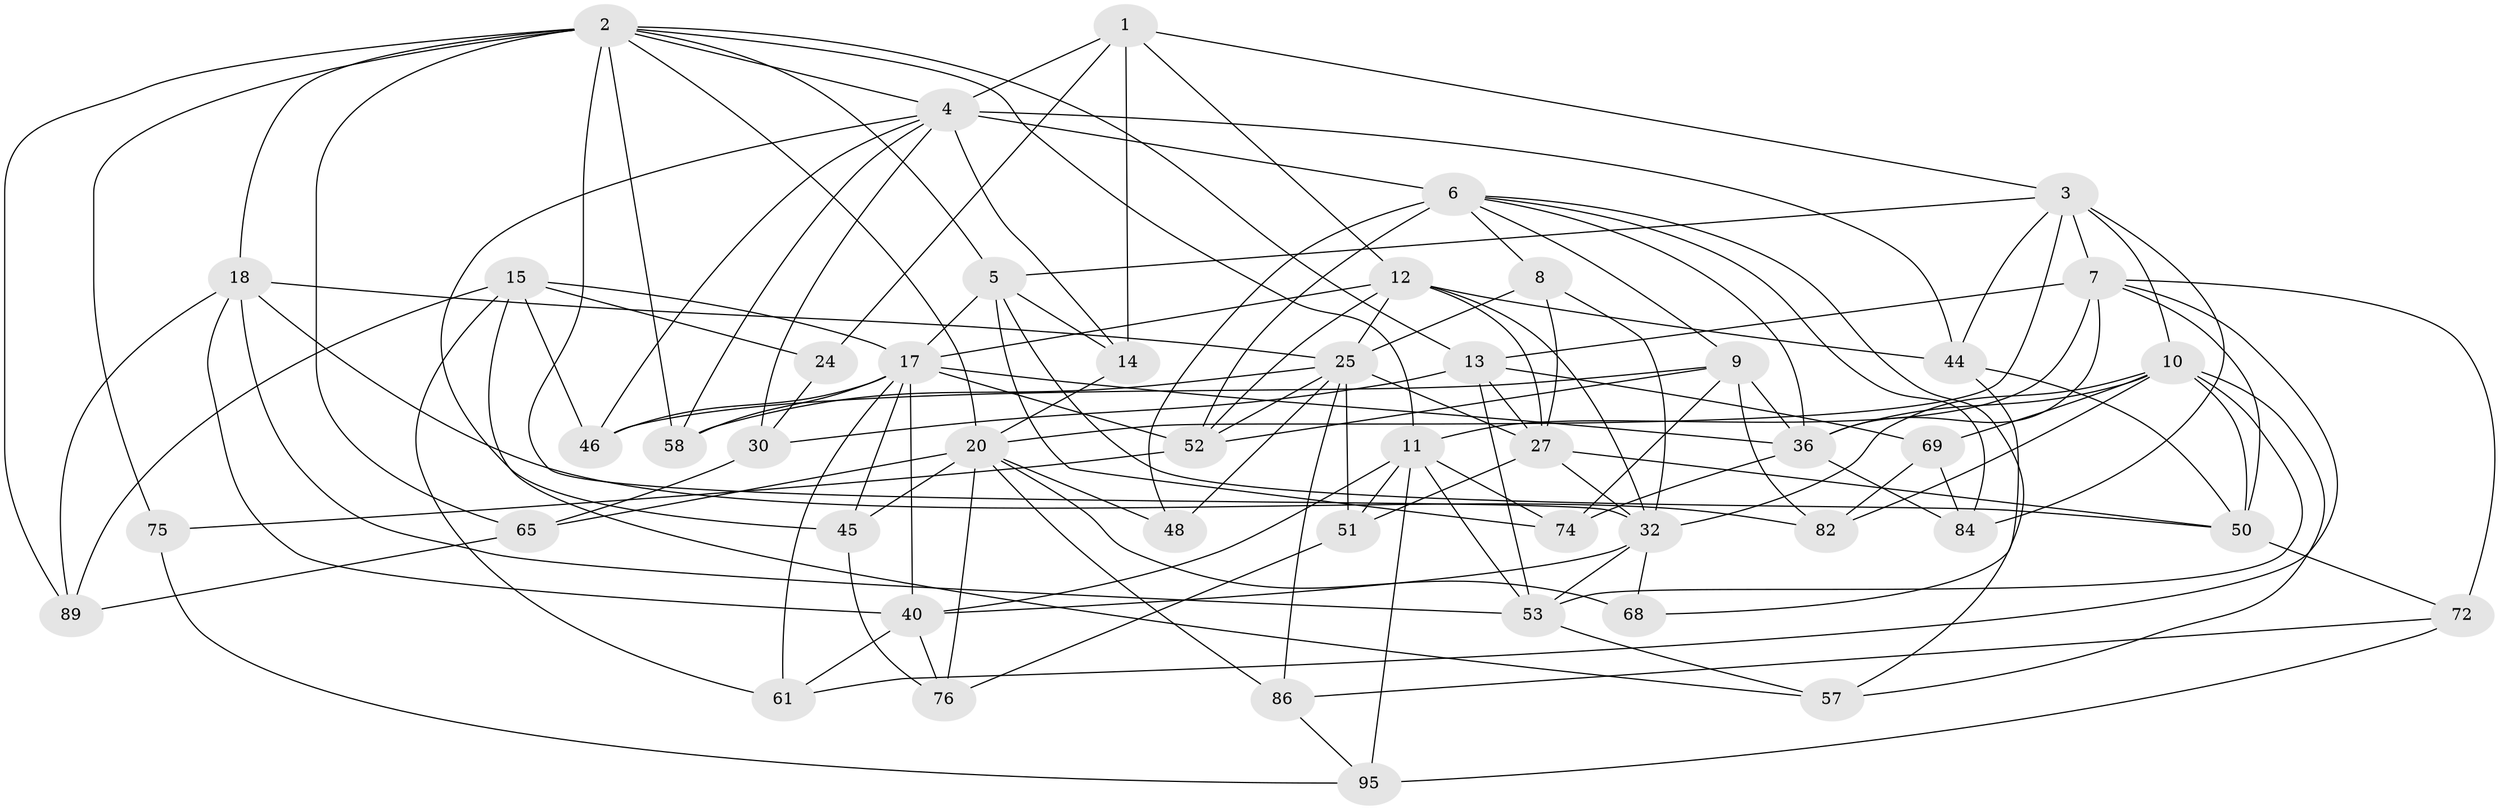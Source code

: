 // original degree distribution, {4: 1.0}
// Generated by graph-tools (version 1.1) at 2025/16/03/09/25 04:16:28]
// undirected, 48 vertices, 133 edges
graph export_dot {
graph [start="1"]
  node [color=gray90,style=filled];
  1 [super="+88"];
  2 [super="+29+54"];
  3 [super="+21+41"];
  4 [super="+23+39+33"];
  5 [super="+16"];
  6 [super="+92+55"];
  7 [super="+43+19"];
  8;
  9 [super="+59"];
  10 [super="+97+66"];
  11 [super="+26"];
  12 [super="+37"];
  13 [super="+35"];
  14;
  15 [super="+56"];
  17 [super="+71+22"];
  18 [super="+77"];
  20 [super="+47+49"];
  24;
  25 [super="+67+31"];
  27 [super="+38"];
  30;
  32 [super="+34"];
  36 [super="+81"];
  40 [super="+90+42"];
  44 [super="+73"];
  45;
  46;
  48;
  50 [super="+80"];
  51;
  52 [super="+79"];
  53 [super="+78"];
  57;
  58;
  61;
  65;
  68;
  69;
  72;
  74;
  75;
  76;
  82;
  84;
  86;
  89;
  95;
  1 -- 24 [weight=2];
  1 -- 14;
  1 -- 3;
  1 -- 4;
  1 -- 12;
  2 -- 89;
  2 -- 75 [weight=2];
  2 -- 32;
  2 -- 65;
  2 -- 20;
  2 -- 5;
  2 -- 18;
  2 -- 4;
  2 -- 58;
  2 -- 11;
  2 -- 13;
  3 -- 5;
  3 -- 44;
  3 -- 84;
  3 -- 20;
  3 -- 7 [weight=2];
  3 -- 10;
  4 -- 46;
  4 -- 14;
  4 -- 6 [weight=2];
  4 -- 30;
  4 -- 58;
  4 -- 45;
  4 -- 44;
  5 -- 14;
  5 -- 74;
  5 -- 17;
  5 -- 50;
  6 -- 84;
  6 -- 48 [weight=2];
  6 -- 52;
  6 -- 36;
  6 -- 8;
  6 -- 57;
  6 -- 9;
  7 -- 72;
  7 -- 50;
  7 -- 36;
  7 -- 11;
  7 -- 61;
  7 -- 13;
  8 -- 25;
  8 -- 32;
  8 -- 27;
  9 -- 82;
  9 -- 52;
  9 -- 36;
  9 -- 74;
  9 -- 46;
  10 -- 50;
  10 -- 32;
  10 -- 69;
  10 -- 36;
  10 -- 53;
  10 -- 57;
  10 -- 82;
  11 -- 95;
  11 -- 53;
  11 -- 51;
  11 -- 40 [weight=2];
  11 -- 74;
  12 -- 52;
  12 -- 27;
  12 -- 25;
  12 -- 32;
  12 -- 17;
  12 -- 44 [weight=2];
  13 -- 30;
  13 -- 27;
  13 -- 69;
  13 -- 53;
  14 -- 20;
  15 -- 46;
  15 -- 57;
  15 -- 24;
  15 -- 89;
  15 -- 61;
  15 -- 17;
  17 -- 45;
  17 -- 40 [weight=2];
  17 -- 52;
  17 -- 36 [weight=2];
  17 -- 58;
  17 -- 61;
  17 -- 46;
  18 -- 82;
  18 -- 89;
  18 -- 40;
  18 -- 25;
  18 -- 53;
  20 -- 45;
  20 -- 68 [weight=2];
  20 -- 48;
  20 -- 86;
  20 -- 65;
  20 -- 76;
  24 -- 30;
  25 -- 48;
  25 -- 27 [weight=2];
  25 -- 51;
  25 -- 52;
  25 -- 86;
  25 -- 58;
  27 -- 51;
  27 -- 32;
  27 -- 50;
  30 -- 65;
  32 -- 68;
  32 -- 53;
  32 -- 40;
  36 -- 84;
  36 -- 74;
  40 -- 76;
  40 -- 61;
  44 -- 50;
  44 -- 68;
  45 -- 76;
  50 -- 72;
  51 -- 76;
  52 -- 75;
  53 -- 57;
  65 -- 89;
  69 -- 82;
  69 -- 84;
  72 -- 95;
  72 -- 86;
  75 -- 95;
  86 -- 95;
}
